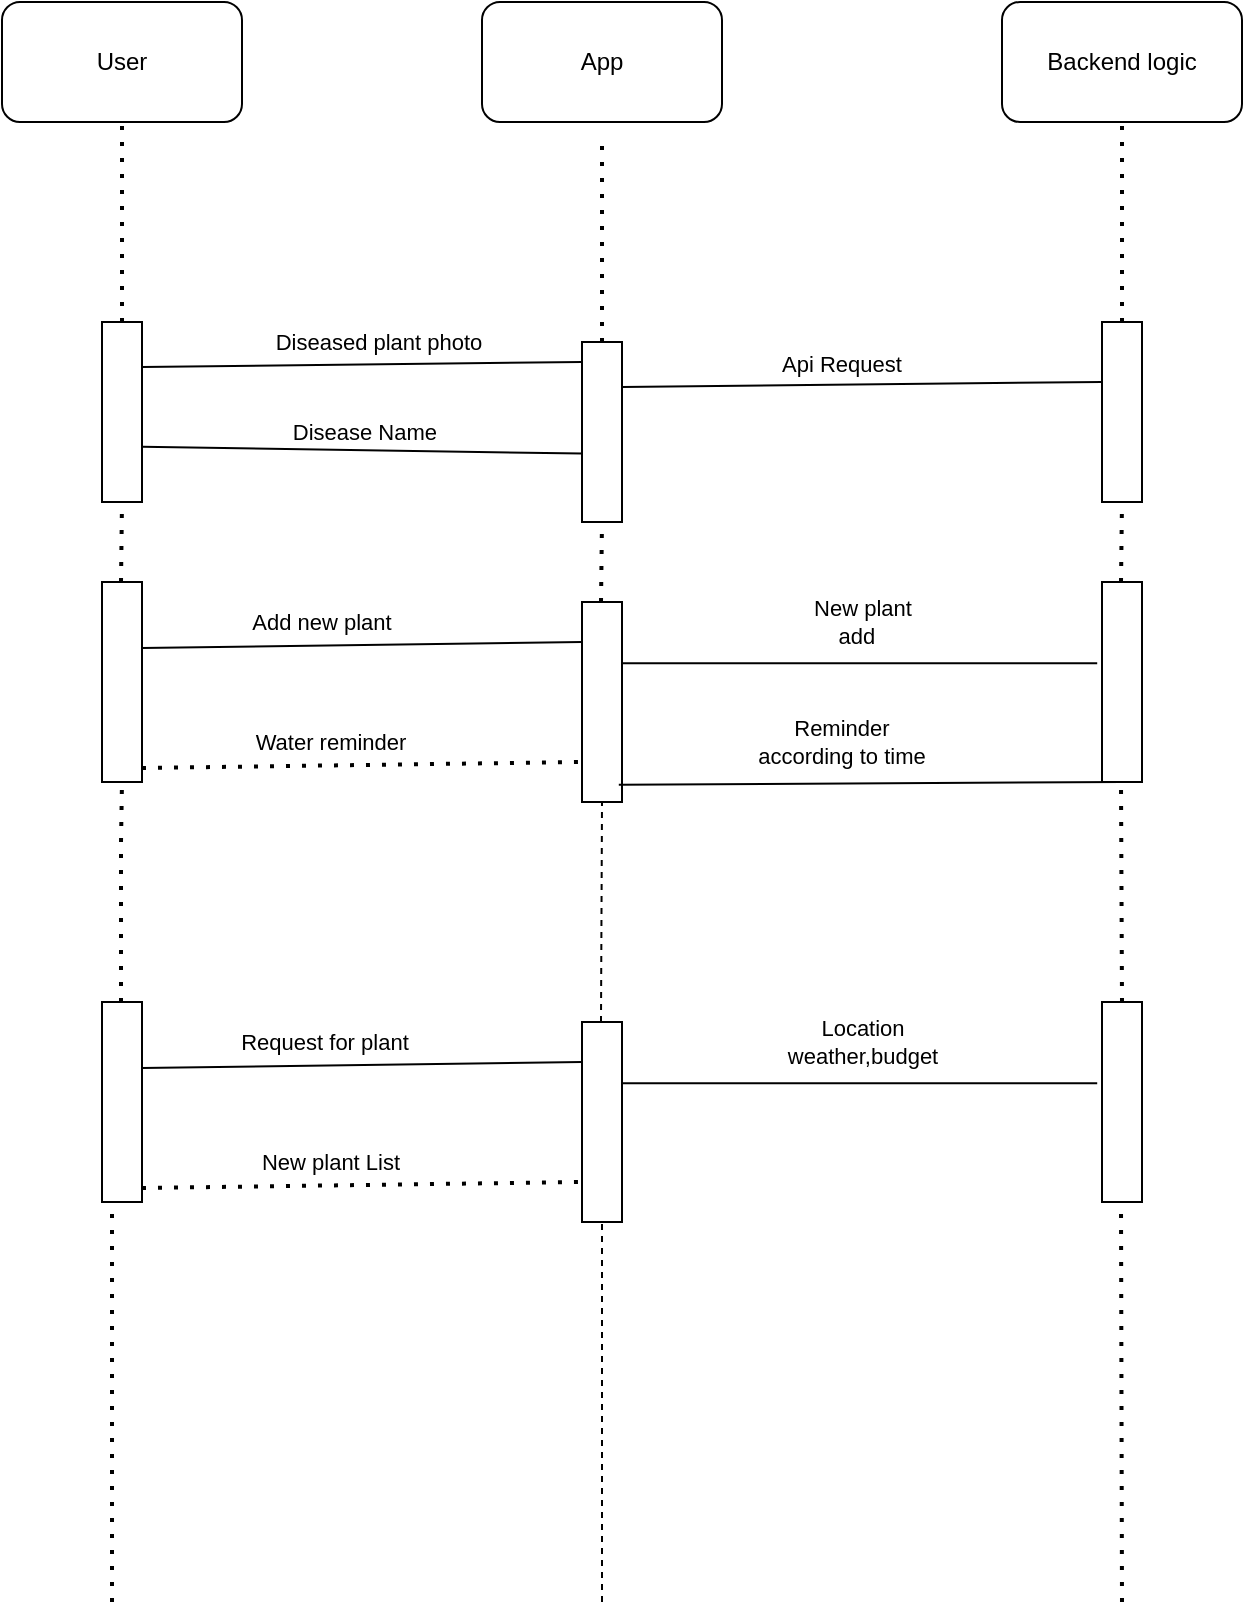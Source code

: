 <mxfile version="21.6.6" type="github">
  <diagram name="Page-1" id="-q3x606rhlrO10FmDrJw">
    <mxGraphModel dx="1500" dy="824" grid="1" gridSize="10" guides="1" tooltips="1" connect="1" arrows="1" fold="1" page="1" pageScale="1" pageWidth="850" pageHeight="1100" math="0" shadow="0">
      <root>
        <mxCell id="0" />
        <mxCell id="1" parent="0" />
        <mxCell id="X7fGeF0feQ46LeEtnTIR-1" value="User" style="rounded=1;whiteSpace=wrap;html=1;" vertex="1" parent="1">
          <mxGeometry x="160" y="80" width="120" height="60" as="geometry" />
        </mxCell>
        <mxCell id="X7fGeF0feQ46LeEtnTIR-2" value="App" style="rounded=1;whiteSpace=wrap;html=1;" vertex="1" parent="1">
          <mxGeometry x="400" y="80" width="120" height="60" as="geometry" />
        </mxCell>
        <mxCell id="X7fGeF0feQ46LeEtnTIR-3" value="Backend logic" style="rounded=1;whiteSpace=wrap;html=1;" vertex="1" parent="1">
          <mxGeometry x="660" y="80" width="120" height="60" as="geometry" />
        </mxCell>
        <mxCell id="X7fGeF0feQ46LeEtnTIR-4" value="" style="endArrow=none;dashed=1;html=1;dashPattern=1 3;strokeWidth=2;rounded=0;entryX=0.5;entryY=1;entryDx=0;entryDy=0;" edge="1" parent="1" target="X7fGeF0feQ46LeEtnTIR-1">
          <mxGeometry width="50" height="50" relative="1" as="geometry">
            <mxPoint x="220" y="240" as="sourcePoint" />
            <mxPoint x="450" y="280" as="targetPoint" />
          </mxGeometry>
        </mxCell>
        <mxCell id="X7fGeF0feQ46LeEtnTIR-5" value="" style="endArrow=none;html=1;rounded=0;" edge="1" parent="1">
          <mxGeometry width="50" height="50" relative="1" as="geometry">
            <mxPoint x="220" y="320" as="sourcePoint" />
            <mxPoint x="220" y="240" as="targetPoint" />
          </mxGeometry>
        </mxCell>
        <mxCell id="X7fGeF0feQ46LeEtnTIR-19" value="" style="endArrow=none;html=1;rounded=0;" edge="1" parent="1">
          <mxGeometry width="50" height="50" relative="1" as="geometry">
            <mxPoint x="219.5" y="450" as="sourcePoint" />
            <mxPoint x="219.5" y="370" as="targetPoint" />
          </mxGeometry>
        </mxCell>
        <mxCell id="X7fGeF0feQ46LeEtnTIR-20" value="" style="endArrow=none;dashed=1;html=1;dashPattern=1 3;strokeWidth=2;rounded=0;entryX=0.5;entryY=1;entryDx=0;entryDy=0;" edge="1" parent="1" target="X7fGeF0feQ46LeEtnTIR-23">
          <mxGeometry width="50" height="50" relative="1" as="geometry">
            <mxPoint x="219.5" y="370" as="sourcePoint" />
            <mxPoint x="219.5" y="270" as="targetPoint" />
          </mxGeometry>
        </mxCell>
        <mxCell id="X7fGeF0feQ46LeEtnTIR-21" value="" style="endArrow=none;dashed=1;html=1;dashPattern=1 3;strokeWidth=2;rounded=0;entryX=0.5;entryY=1;entryDx=0;entryDy=0;" edge="1" parent="1" target="X7fGeF0feQ46LeEtnTIR-24">
          <mxGeometry width="50" height="50" relative="1" as="geometry">
            <mxPoint x="219.5" y="500" as="sourcePoint" />
            <mxPoint x="219.5" y="400" as="targetPoint" />
          </mxGeometry>
        </mxCell>
        <mxCell id="X7fGeF0feQ46LeEtnTIR-22" value="" style="endArrow=none;html=1;rounded=0;dashed=1;dashPattern=1 3;strokeWidth=2;" edge="1" parent="1">
          <mxGeometry width="50" height="50" relative="1" as="geometry">
            <mxPoint x="219.5" y="580" as="sourcePoint" />
            <mxPoint x="219.5" y="500" as="targetPoint" />
          </mxGeometry>
        </mxCell>
        <mxCell id="X7fGeF0feQ46LeEtnTIR-23" value="" style="rounded=0;whiteSpace=wrap;html=1;" vertex="1" parent="1">
          <mxGeometry x="210" y="240" width="20" height="90" as="geometry" />
        </mxCell>
        <mxCell id="X7fGeF0feQ46LeEtnTIR-24" value="" style="rounded=0;whiteSpace=wrap;html=1;" vertex="1" parent="1">
          <mxGeometry x="210" y="370" width="20" height="100" as="geometry" />
        </mxCell>
        <mxCell id="X7fGeF0feQ46LeEtnTIR-28" value="" style="endArrow=none;dashed=1;html=1;dashPattern=1 3;strokeWidth=2;rounded=0;entryX=0.5;entryY=1;entryDx=0;entryDy=0;" edge="1" target="X7fGeF0feQ46LeEtnTIR-29" parent="1">
          <mxGeometry width="50" height="50" relative="1" as="geometry">
            <mxPoint x="459.5" y="380" as="sourcePoint" />
            <mxPoint x="459.5" y="280" as="targetPoint" />
          </mxGeometry>
        </mxCell>
        <mxCell id="X7fGeF0feQ46LeEtnTIR-29" value="" style="rounded=0;whiteSpace=wrap;html=1;" vertex="1" parent="1">
          <mxGeometry x="450" y="250" width="20" height="90" as="geometry" />
        </mxCell>
        <mxCell id="X7fGeF0feQ46LeEtnTIR-30" value="" style="endArrow=none;dashed=1;html=1;dashPattern=1 3;strokeWidth=2;rounded=0;entryX=0.5;entryY=1;entryDx=0;entryDy=0;" edge="1" parent="1">
          <mxGeometry width="50" height="50" relative="1" as="geometry">
            <mxPoint x="460" y="250" as="sourcePoint" />
            <mxPoint x="460" y="150" as="targetPoint" />
          </mxGeometry>
        </mxCell>
        <mxCell id="X7fGeF0feQ46LeEtnTIR-31" value="" style="rounded=0;whiteSpace=wrap;html=1;" vertex="1" parent="1">
          <mxGeometry x="450" y="380" width="20" height="100" as="geometry" />
        </mxCell>
        <mxCell id="X7fGeF0feQ46LeEtnTIR-32" value="" style="endArrow=none;html=1;rounded=0;entryX=0.5;entryY=1;entryDx=0;entryDy=0;dashed=1;" edge="1" parent="1" target="X7fGeF0feQ46LeEtnTIR-31">
          <mxGeometry width="50" height="50" relative="1" as="geometry">
            <mxPoint x="459.5" y="590" as="sourcePoint" />
            <mxPoint x="459.5" y="510" as="targetPoint" />
          </mxGeometry>
        </mxCell>
        <mxCell id="X7fGeF0feQ46LeEtnTIR-33" value="" style="endArrow=none;dashed=1;html=1;dashPattern=1 3;strokeWidth=2;rounded=0;entryX=0.5;entryY=1;entryDx=0;entryDy=0;" edge="1" target="X7fGeF0feQ46LeEtnTIR-34" parent="1">
          <mxGeometry width="50" height="50" relative="1" as="geometry">
            <mxPoint x="719.5" y="370" as="sourcePoint" />
            <mxPoint x="719.5" y="270" as="targetPoint" />
          </mxGeometry>
        </mxCell>
        <mxCell id="X7fGeF0feQ46LeEtnTIR-34" value="" style="rounded=0;whiteSpace=wrap;html=1;" vertex="1" parent="1">
          <mxGeometry x="710" y="240" width="20" height="90" as="geometry" />
        </mxCell>
        <mxCell id="X7fGeF0feQ46LeEtnTIR-35" value="" style="endArrow=none;dashed=1;html=1;dashPattern=1 3;strokeWidth=2;rounded=0;entryX=0.5;entryY=1;entryDx=0;entryDy=0;" edge="1" parent="1">
          <mxGeometry width="50" height="50" relative="1" as="geometry">
            <mxPoint x="720" y="240" as="sourcePoint" />
            <mxPoint x="720" y="140" as="targetPoint" />
          </mxGeometry>
        </mxCell>
        <mxCell id="X7fGeF0feQ46LeEtnTIR-36" value="" style="rounded=0;whiteSpace=wrap;html=1;" vertex="1" parent="1">
          <mxGeometry x="710" y="370" width="20" height="100" as="geometry" />
        </mxCell>
        <mxCell id="X7fGeF0feQ46LeEtnTIR-37" value="" style="endArrow=none;html=1;rounded=0;dashed=1;dashPattern=1 3;strokeWidth=2;" edge="1" parent="1">
          <mxGeometry width="50" height="50" relative="1" as="geometry">
            <mxPoint x="720" y="580" as="sourcePoint" />
            <mxPoint x="719.5" y="470" as="targetPoint" />
          </mxGeometry>
        </mxCell>
        <mxCell id="X7fGeF0feQ46LeEtnTIR-40" value="" style="endArrow=none;html=1;rounded=0;exitX=1;exitY=0.5;exitDx=0;exitDy=0;entryX=0;entryY=0.62;entryDx=0;entryDy=0;entryPerimeter=0;" edge="1" parent="1" target="X7fGeF0feQ46LeEtnTIR-29">
          <mxGeometry width="50" height="50" relative="1" as="geometry">
            <mxPoint x="230" y="302.42" as="sourcePoint" />
            <mxPoint x="440" y="302" as="targetPoint" />
          </mxGeometry>
        </mxCell>
        <mxCell id="X7fGeF0feQ46LeEtnTIR-53" value="Disease Name&amp;nbsp;&amp;nbsp;" style="edgeLabel;html=1;align=center;verticalAlign=middle;resizable=0;points=[];" vertex="1" connectable="0" parent="X7fGeF0feQ46LeEtnTIR-40">
          <mxGeometry x="0.033" y="-1" relative="1" as="geometry">
            <mxPoint y="-10" as="offset" />
          </mxGeometry>
        </mxCell>
        <mxCell id="X7fGeF0feQ46LeEtnTIR-42" value="" style="endArrow=none;html=1;rounded=0;exitX=1;exitY=0.25;exitDx=0;exitDy=0;" edge="1" parent="1" source="X7fGeF0feQ46LeEtnTIR-23">
          <mxGeometry width="50" height="50" relative="1" as="geometry">
            <mxPoint x="240" y="260.42" as="sourcePoint" />
            <mxPoint x="450" y="260" as="targetPoint" />
          </mxGeometry>
        </mxCell>
        <mxCell id="X7fGeF0feQ46LeEtnTIR-50" value="&amp;nbsp; &amp;nbsp;Diseased plant photo&amp;nbsp; &amp;nbsp;" style="edgeLabel;html=1;align=center;verticalAlign=middle;resizable=0;points=[];" vertex="1" connectable="0" parent="X7fGeF0feQ46LeEtnTIR-42">
          <mxGeometry x="0.069" y="1" relative="1" as="geometry">
            <mxPoint y="-10" as="offset" />
          </mxGeometry>
        </mxCell>
        <mxCell id="X7fGeF0feQ46LeEtnTIR-43" value="" style="endArrow=none;html=1;rounded=0;exitX=1;exitY=0.25;exitDx=0;exitDy=0;" edge="1" parent="1">
          <mxGeometry width="50" height="50" relative="1" as="geometry">
            <mxPoint x="230" y="403" as="sourcePoint" />
            <mxPoint x="450" y="400" as="targetPoint" />
          </mxGeometry>
        </mxCell>
        <mxCell id="X7fGeF0feQ46LeEtnTIR-54" value="Add new plant&amp;nbsp;" style="edgeLabel;html=1;align=center;verticalAlign=middle;resizable=0;points=[];" vertex="1" connectable="0" parent="X7fGeF0feQ46LeEtnTIR-43">
          <mxGeometry x="-0.176" y="4" relative="1" as="geometry">
            <mxPoint y="-8" as="offset" />
          </mxGeometry>
        </mxCell>
        <mxCell id="X7fGeF0feQ46LeEtnTIR-44" value="" style="endArrow=none;html=1;rounded=0;exitX=1;exitY=0.25;exitDx=0;exitDy=0;dashed=1;dashPattern=1 3;strokeWidth=2;" edge="1" parent="1">
          <mxGeometry width="50" height="50" relative="1" as="geometry">
            <mxPoint x="230" y="463" as="sourcePoint" />
            <mxPoint x="450" y="460" as="targetPoint" />
          </mxGeometry>
        </mxCell>
        <mxCell id="X7fGeF0feQ46LeEtnTIR-55" value="Water reminder" style="edgeLabel;html=1;align=center;verticalAlign=middle;resizable=0;points=[];" vertex="1" connectable="0" parent="X7fGeF0feQ46LeEtnTIR-44">
          <mxGeometry x="-0.149" y="-2" relative="1" as="geometry">
            <mxPoint y="-14" as="offset" />
          </mxGeometry>
        </mxCell>
        <mxCell id="X7fGeF0feQ46LeEtnTIR-45" value="" style="endArrow=none;html=1;rounded=0;exitX=0.92;exitY=0.914;exitDx=0;exitDy=0;exitPerimeter=0;" edge="1" parent="1" source="X7fGeF0feQ46LeEtnTIR-31">
          <mxGeometry width="50" height="50" relative="1" as="geometry">
            <mxPoint x="480" y="470" as="sourcePoint" />
            <mxPoint x="720" y="470" as="targetPoint" />
          </mxGeometry>
        </mxCell>
        <mxCell id="X7fGeF0feQ46LeEtnTIR-56" value="Reminder&amp;nbsp; &lt;br&gt;according to time&amp;nbsp;" style="edgeLabel;html=1;align=center;verticalAlign=middle;resizable=0;points=[];" vertex="1" connectable="0" parent="X7fGeF0feQ46LeEtnTIR-45">
          <mxGeometry x="-0.195" y="3" relative="1" as="geometry">
            <mxPoint x="11" y="-18" as="offset" />
          </mxGeometry>
        </mxCell>
        <mxCell id="X7fGeF0feQ46LeEtnTIR-46" value="" style="endArrow=none;html=1;rounded=0;exitX=1;exitY=0.25;exitDx=0;exitDy=0;entryX=0;entryY=0.333;entryDx=0;entryDy=0;entryPerimeter=0;" edge="1" parent="1" source="X7fGeF0feQ46LeEtnTIR-29" target="X7fGeF0feQ46LeEtnTIR-34">
          <mxGeometry width="50" height="50" relative="1" as="geometry">
            <mxPoint x="480" y="270" as="sourcePoint" />
            <mxPoint x="700" y="267" as="targetPoint" />
          </mxGeometry>
        </mxCell>
        <mxCell id="X7fGeF0feQ46LeEtnTIR-52" value="&amp;nbsp;Api Request&amp;nbsp;&amp;nbsp;" style="edgeLabel;html=1;align=center;verticalAlign=middle;resizable=0;points=[];" vertex="1" connectable="0" parent="X7fGeF0feQ46LeEtnTIR-46">
          <mxGeometry x="-0.078" relative="1" as="geometry">
            <mxPoint y="-11" as="offset" />
          </mxGeometry>
        </mxCell>
        <mxCell id="X7fGeF0feQ46LeEtnTIR-49" value="" style="endArrow=none;html=1;rounded=0;exitX=1;exitY=0.25;exitDx=0;exitDy=0;entryX=-0.12;entryY=0.406;entryDx=0;entryDy=0;entryPerimeter=0;" edge="1" parent="1" target="X7fGeF0feQ46LeEtnTIR-36">
          <mxGeometry width="50" height="50" relative="1" as="geometry">
            <mxPoint x="470" y="410.58" as="sourcePoint" />
            <mxPoint x="690" y="407.58" as="targetPoint" />
          </mxGeometry>
        </mxCell>
        <mxCell id="X7fGeF0feQ46LeEtnTIR-57" value="New plant &lt;br&gt;add&amp;nbsp;&amp;nbsp;" style="edgeLabel;html=1;align=center;verticalAlign=middle;resizable=0;points=[];" vertex="1" connectable="0" parent="X7fGeF0feQ46LeEtnTIR-49">
          <mxGeometry x="-0.027" y="2" relative="1" as="geometry">
            <mxPoint x="4" y="-19" as="offset" />
          </mxGeometry>
        </mxCell>
        <mxCell id="X7fGeF0feQ46LeEtnTIR-58" value="" style="rounded=0;whiteSpace=wrap;html=1;" vertex="1" parent="1">
          <mxGeometry x="210" y="580" width="20" height="100" as="geometry" />
        </mxCell>
        <mxCell id="X7fGeF0feQ46LeEtnTIR-59" value="" style="endArrow=none;html=1;rounded=0;exitX=1;exitY=0.25;exitDx=0;exitDy=0;" edge="1" parent="1">
          <mxGeometry width="50" height="50" relative="1" as="geometry">
            <mxPoint x="230" y="613" as="sourcePoint" />
            <mxPoint x="450" y="610" as="targetPoint" />
          </mxGeometry>
        </mxCell>
        <mxCell id="X7fGeF0feQ46LeEtnTIR-60" value="Request for plant" style="edgeLabel;html=1;align=center;verticalAlign=middle;resizable=0;points=[];" vertex="1" connectable="0" parent="X7fGeF0feQ46LeEtnTIR-59">
          <mxGeometry x="-0.176" y="4" relative="1" as="geometry">
            <mxPoint y="-8" as="offset" />
          </mxGeometry>
        </mxCell>
        <mxCell id="X7fGeF0feQ46LeEtnTIR-61" value="" style="endArrow=none;html=1;rounded=0;exitX=1;exitY=0.25;exitDx=0;exitDy=0;dashed=1;dashPattern=1 3;strokeWidth=2;" edge="1" parent="1">
          <mxGeometry width="50" height="50" relative="1" as="geometry">
            <mxPoint x="230" y="673" as="sourcePoint" />
            <mxPoint x="450" y="670" as="targetPoint" />
          </mxGeometry>
        </mxCell>
        <mxCell id="X7fGeF0feQ46LeEtnTIR-62" value="New plant List" style="edgeLabel;html=1;align=center;verticalAlign=middle;resizable=0;points=[];" vertex="1" connectable="0" parent="X7fGeF0feQ46LeEtnTIR-61">
          <mxGeometry x="-0.149" y="-2" relative="1" as="geometry">
            <mxPoint y="-14" as="offset" />
          </mxGeometry>
        </mxCell>
        <mxCell id="X7fGeF0feQ46LeEtnTIR-63" value="" style="rounded=0;whiteSpace=wrap;html=1;" vertex="1" parent="1">
          <mxGeometry x="450" y="590" width="20" height="100" as="geometry" />
        </mxCell>
        <mxCell id="X7fGeF0feQ46LeEtnTIR-64" value="" style="endArrow=none;html=1;rounded=0;exitX=1;exitY=0.25;exitDx=0;exitDy=0;entryX=-0.12;entryY=0.406;entryDx=0;entryDy=0;entryPerimeter=0;" edge="1" target="X7fGeF0feQ46LeEtnTIR-68" parent="1">
          <mxGeometry width="50" height="50" relative="1" as="geometry">
            <mxPoint x="470" y="620.58" as="sourcePoint" />
            <mxPoint x="690" y="617.58" as="targetPoint" />
          </mxGeometry>
        </mxCell>
        <mxCell id="X7fGeF0feQ46LeEtnTIR-65" value="Location&lt;br&gt;weather,budget" style="edgeLabel;html=1;align=center;verticalAlign=middle;resizable=0;points=[];" vertex="1" connectable="0" parent="X7fGeF0feQ46LeEtnTIR-64">
          <mxGeometry x="-0.027" y="2" relative="1" as="geometry">
            <mxPoint x="4" y="-19" as="offset" />
          </mxGeometry>
        </mxCell>
        <mxCell id="X7fGeF0feQ46LeEtnTIR-68" value="" style="rounded=0;whiteSpace=wrap;html=1;" vertex="1" parent="1">
          <mxGeometry x="710" y="580" width="20" height="100" as="geometry" />
        </mxCell>
        <mxCell id="X7fGeF0feQ46LeEtnTIR-69" value="" style="endArrow=none;html=1;rounded=0;entryX=0.5;entryY=1;entryDx=0;entryDy=0;dashed=1;" edge="1" parent="1">
          <mxGeometry width="50" height="50" relative="1" as="geometry">
            <mxPoint x="460" y="880" as="sourcePoint" />
            <mxPoint x="460" y="690" as="targetPoint" />
          </mxGeometry>
        </mxCell>
        <mxCell id="X7fGeF0feQ46LeEtnTIR-70" value="" style="endArrow=none;html=1;rounded=0;dashed=1;dashPattern=1 3;strokeWidth=2;entryX=0.25;entryY=1;entryDx=0;entryDy=0;" edge="1" parent="1" target="X7fGeF0feQ46LeEtnTIR-58">
          <mxGeometry width="50" height="50" relative="1" as="geometry">
            <mxPoint x="215" y="880" as="sourcePoint" />
            <mxPoint x="219.5" y="710" as="targetPoint" />
          </mxGeometry>
        </mxCell>
        <mxCell id="X7fGeF0feQ46LeEtnTIR-71" value="" style="endArrow=none;html=1;rounded=0;dashed=1;dashPattern=1 3;strokeWidth=2;" edge="1" parent="1">
          <mxGeometry width="50" height="50" relative="1" as="geometry">
            <mxPoint x="720" y="880" as="sourcePoint" />
            <mxPoint x="719.5" y="680" as="targetPoint" />
          </mxGeometry>
        </mxCell>
      </root>
    </mxGraphModel>
  </diagram>
</mxfile>
